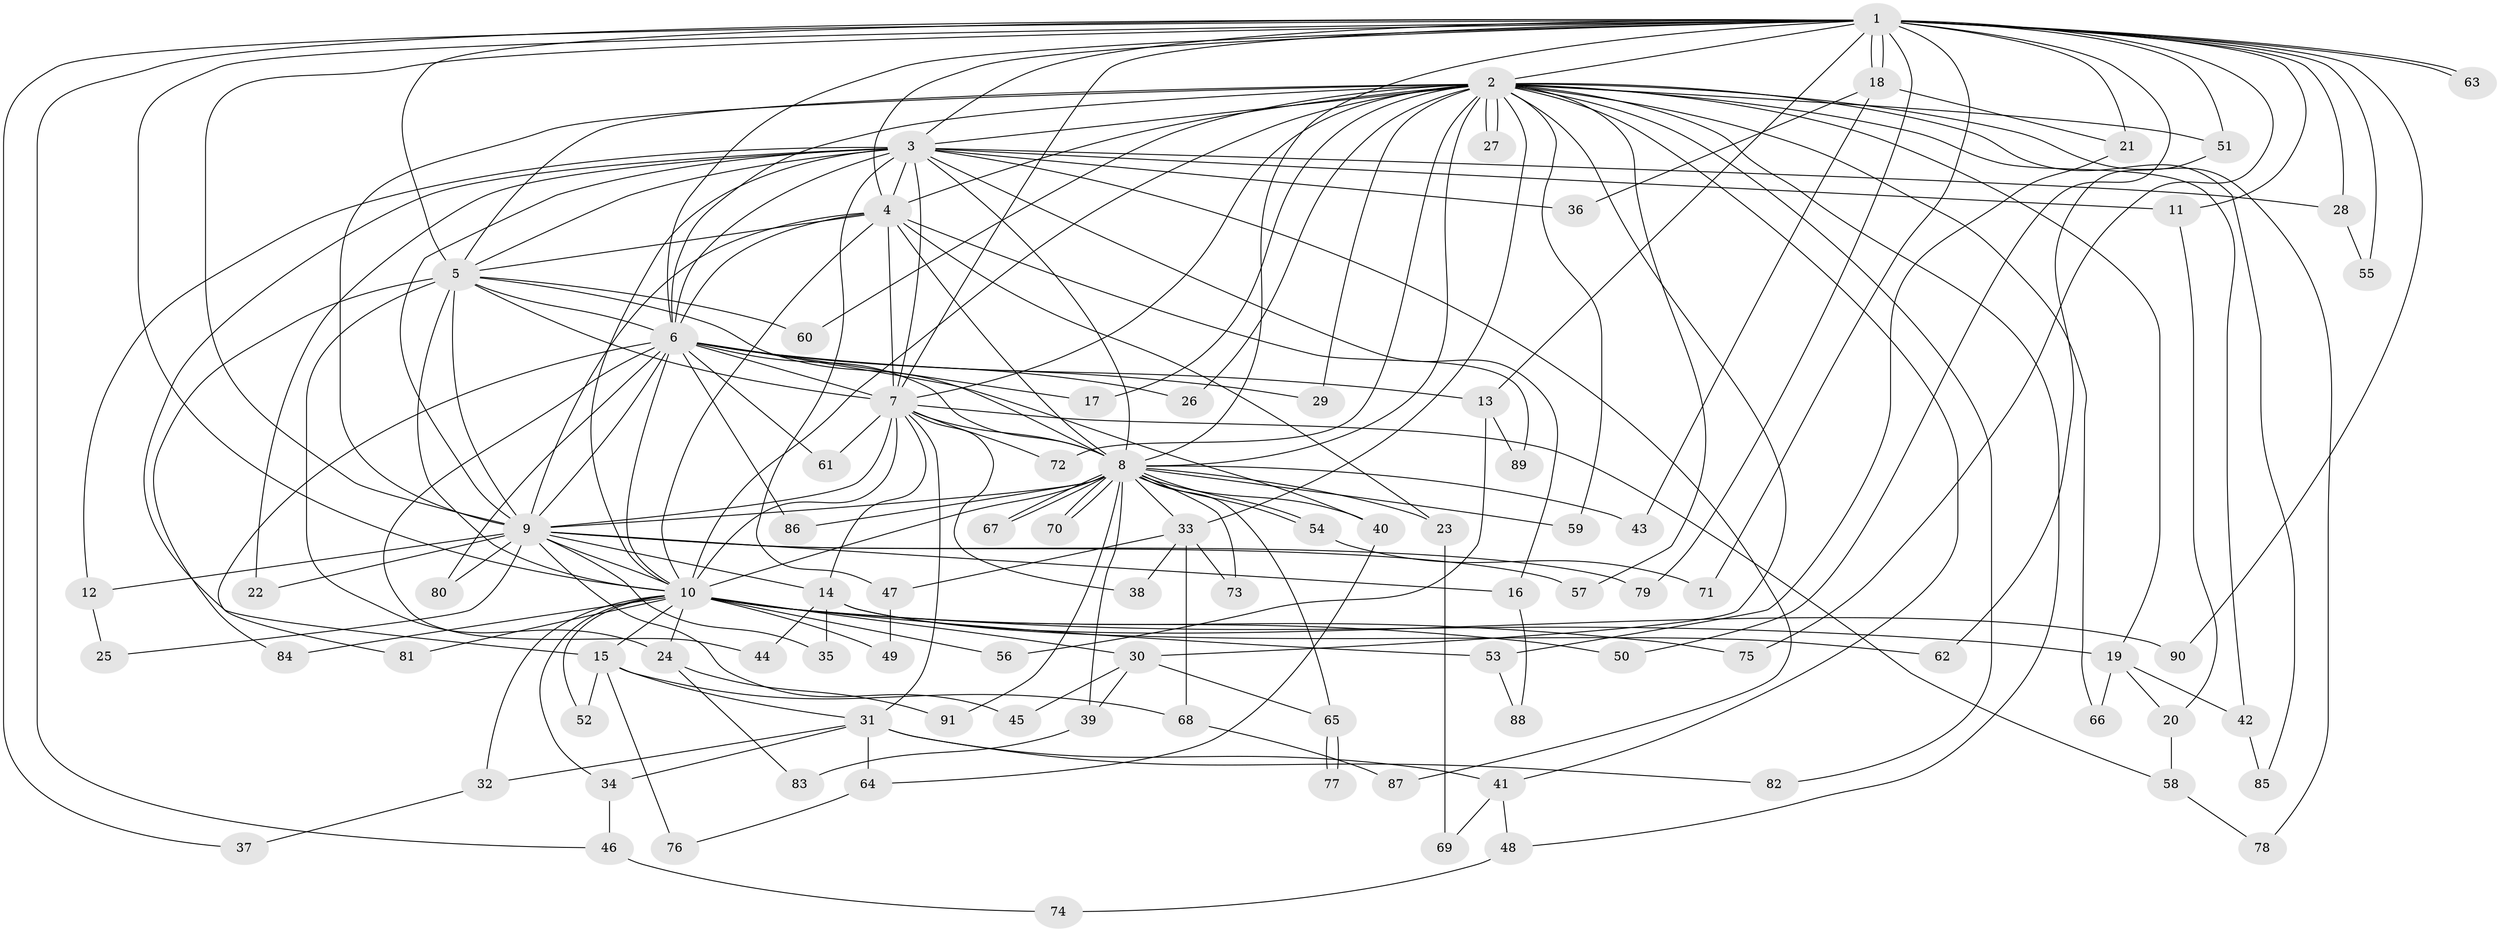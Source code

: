 // Generated by graph-tools (version 1.1) at 2025/35/03/09/25 02:35:10]
// undirected, 91 vertices, 207 edges
graph export_dot {
graph [start="1"]
  node [color=gray90,style=filled];
  1;
  2;
  3;
  4;
  5;
  6;
  7;
  8;
  9;
  10;
  11;
  12;
  13;
  14;
  15;
  16;
  17;
  18;
  19;
  20;
  21;
  22;
  23;
  24;
  25;
  26;
  27;
  28;
  29;
  30;
  31;
  32;
  33;
  34;
  35;
  36;
  37;
  38;
  39;
  40;
  41;
  42;
  43;
  44;
  45;
  46;
  47;
  48;
  49;
  50;
  51;
  52;
  53;
  54;
  55;
  56;
  57;
  58;
  59;
  60;
  61;
  62;
  63;
  64;
  65;
  66;
  67;
  68;
  69;
  70;
  71;
  72;
  73;
  74;
  75;
  76;
  77;
  78;
  79;
  80;
  81;
  82;
  83;
  84;
  85;
  86;
  87;
  88;
  89;
  90;
  91;
  1 -- 2;
  1 -- 3;
  1 -- 4;
  1 -- 5;
  1 -- 6;
  1 -- 7;
  1 -- 8;
  1 -- 9;
  1 -- 10;
  1 -- 11;
  1 -- 13;
  1 -- 18;
  1 -- 18;
  1 -- 21;
  1 -- 28;
  1 -- 37;
  1 -- 46;
  1 -- 50;
  1 -- 51;
  1 -- 55;
  1 -- 63;
  1 -- 63;
  1 -- 71;
  1 -- 75;
  1 -- 79;
  1 -- 90;
  2 -- 3;
  2 -- 4;
  2 -- 5;
  2 -- 6;
  2 -- 7;
  2 -- 8;
  2 -- 9;
  2 -- 10;
  2 -- 17;
  2 -- 19;
  2 -- 26;
  2 -- 27;
  2 -- 27;
  2 -- 29;
  2 -- 30;
  2 -- 33;
  2 -- 41;
  2 -- 42;
  2 -- 48;
  2 -- 51;
  2 -- 57;
  2 -- 59;
  2 -- 60;
  2 -- 66;
  2 -- 72;
  2 -- 78;
  2 -- 82;
  2 -- 85;
  3 -- 4;
  3 -- 5;
  3 -- 6;
  3 -- 7;
  3 -- 8;
  3 -- 9;
  3 -- 10;
  3 -- 11;
  3 -- 12;
  3 -- 15;
  3 -- 16;
  3 -- 22;
  3 -- 28;
  3 -- 36;
  3 -- 47;
  3 -- 87;
  4 -- 5;
  4 -- 6;
  4 -- 7;
  4 -- 8;
  4 -- 9;
  4 -- 10;
  4 -- 23;
  4 -- 89;
  5 -- 6;
  5 -- 7;
  5 -- 8;
  5 -- 9;
  5 -- 10;
  5 -- 24;
  5 -- 60;
  5 -- 84;
  6 -- 7;
  6 -- 8;
  6 -- 9;
  6 -- 10;
  6 -- 13;
  6 -- 17;
  6 -- 26;
  6 -- 29;
  6 -- 40;
  6 -- 44;
  6 -- 61;
  6 -- 80;
  6 -- 81;
  6 -- 86;
  7 -- 8;
  7 -- 9;
  7 -- 10;
  7 -- 14;
  7 -- 31;
  7 -- 38;
  7 -- 58;
  7 -- 61;
  7 -- 72;
  8 -- 9;
  8 -- 10;
  8 -- 23;
  8 -- 33;
  8 -- 39;
  8 -- 40;
  8 -- 43;
  8 -- 54;
  8 -- 54;
  8 -- 59;
  8 -- 65;
  8 -- 67;
  8 -- 67;
  8 -- 70;
  8 -- 70;
  8 -- 73;
  8 -- 86;
  8 -- 91;
  9 -- 10;
  9 -- 12;
  9 -- 14;
  9 -- 16;
  9 -- 22;
  9 -- 25;
  9 -- 35;
  9 -- 45;
  9 -- 57;
  9 -- 79;
  9 -- 80;
  10 -- 15;
  10 -- 19;
  10 -- 24;
  10 -- 30;
  10 -- 32;
  10 -- 34;
  10 -- 49;
  10 -- 50;
  10 -- 52;
  10 -- 53;
  10 -- 56;
  10 -- 75;
  10 -- 81;
  10 -- 84;
  11 -- 20;
  12 -- 25;
  13 -- 56;
  13 -- 89;
  14 -- 35;
  14 -- 44;
  14 -- 62;
  14 -- 90;
  15 -- 31;
  15 -- 52;
  15 -- 68;
  15 -- 76;
  16 -- 88;
  18 -- 21;
  18 -- 36;
  18 -- 43;
  19 -- 20;
  19 -- 42;
  19 -- 66;
  20 -- 58;
  21 -- 53;
  23 -- 69;
  24 -- 83;
  24 -- 91;
  28 -- 55;
  30 -- 39;
  30 -- 45;
  30 -- 65;
  31 -- 32;
  31 -- 34;
  31 -- 41;
  31 -- 64;
  31 -- 82;
  32 -- 37;
  33 -- 38;
  33 -- 47;
  33 -- 68;
  33 -- 73;
  34 -- 46;
  39 -- 83;
  40 -- 64;
  41 -- 48;
  41 -- 69;
  42 -- 85;
  46 -- 74;
  47 -- 49;
  48 -- 74;
  51 -- 62;
  53 -- 88;
  54 -- 71;
  58 -- 78;
  64 -- 76;
  65 -- 77;
  65 -- 77;
  68 -- 87;
}
